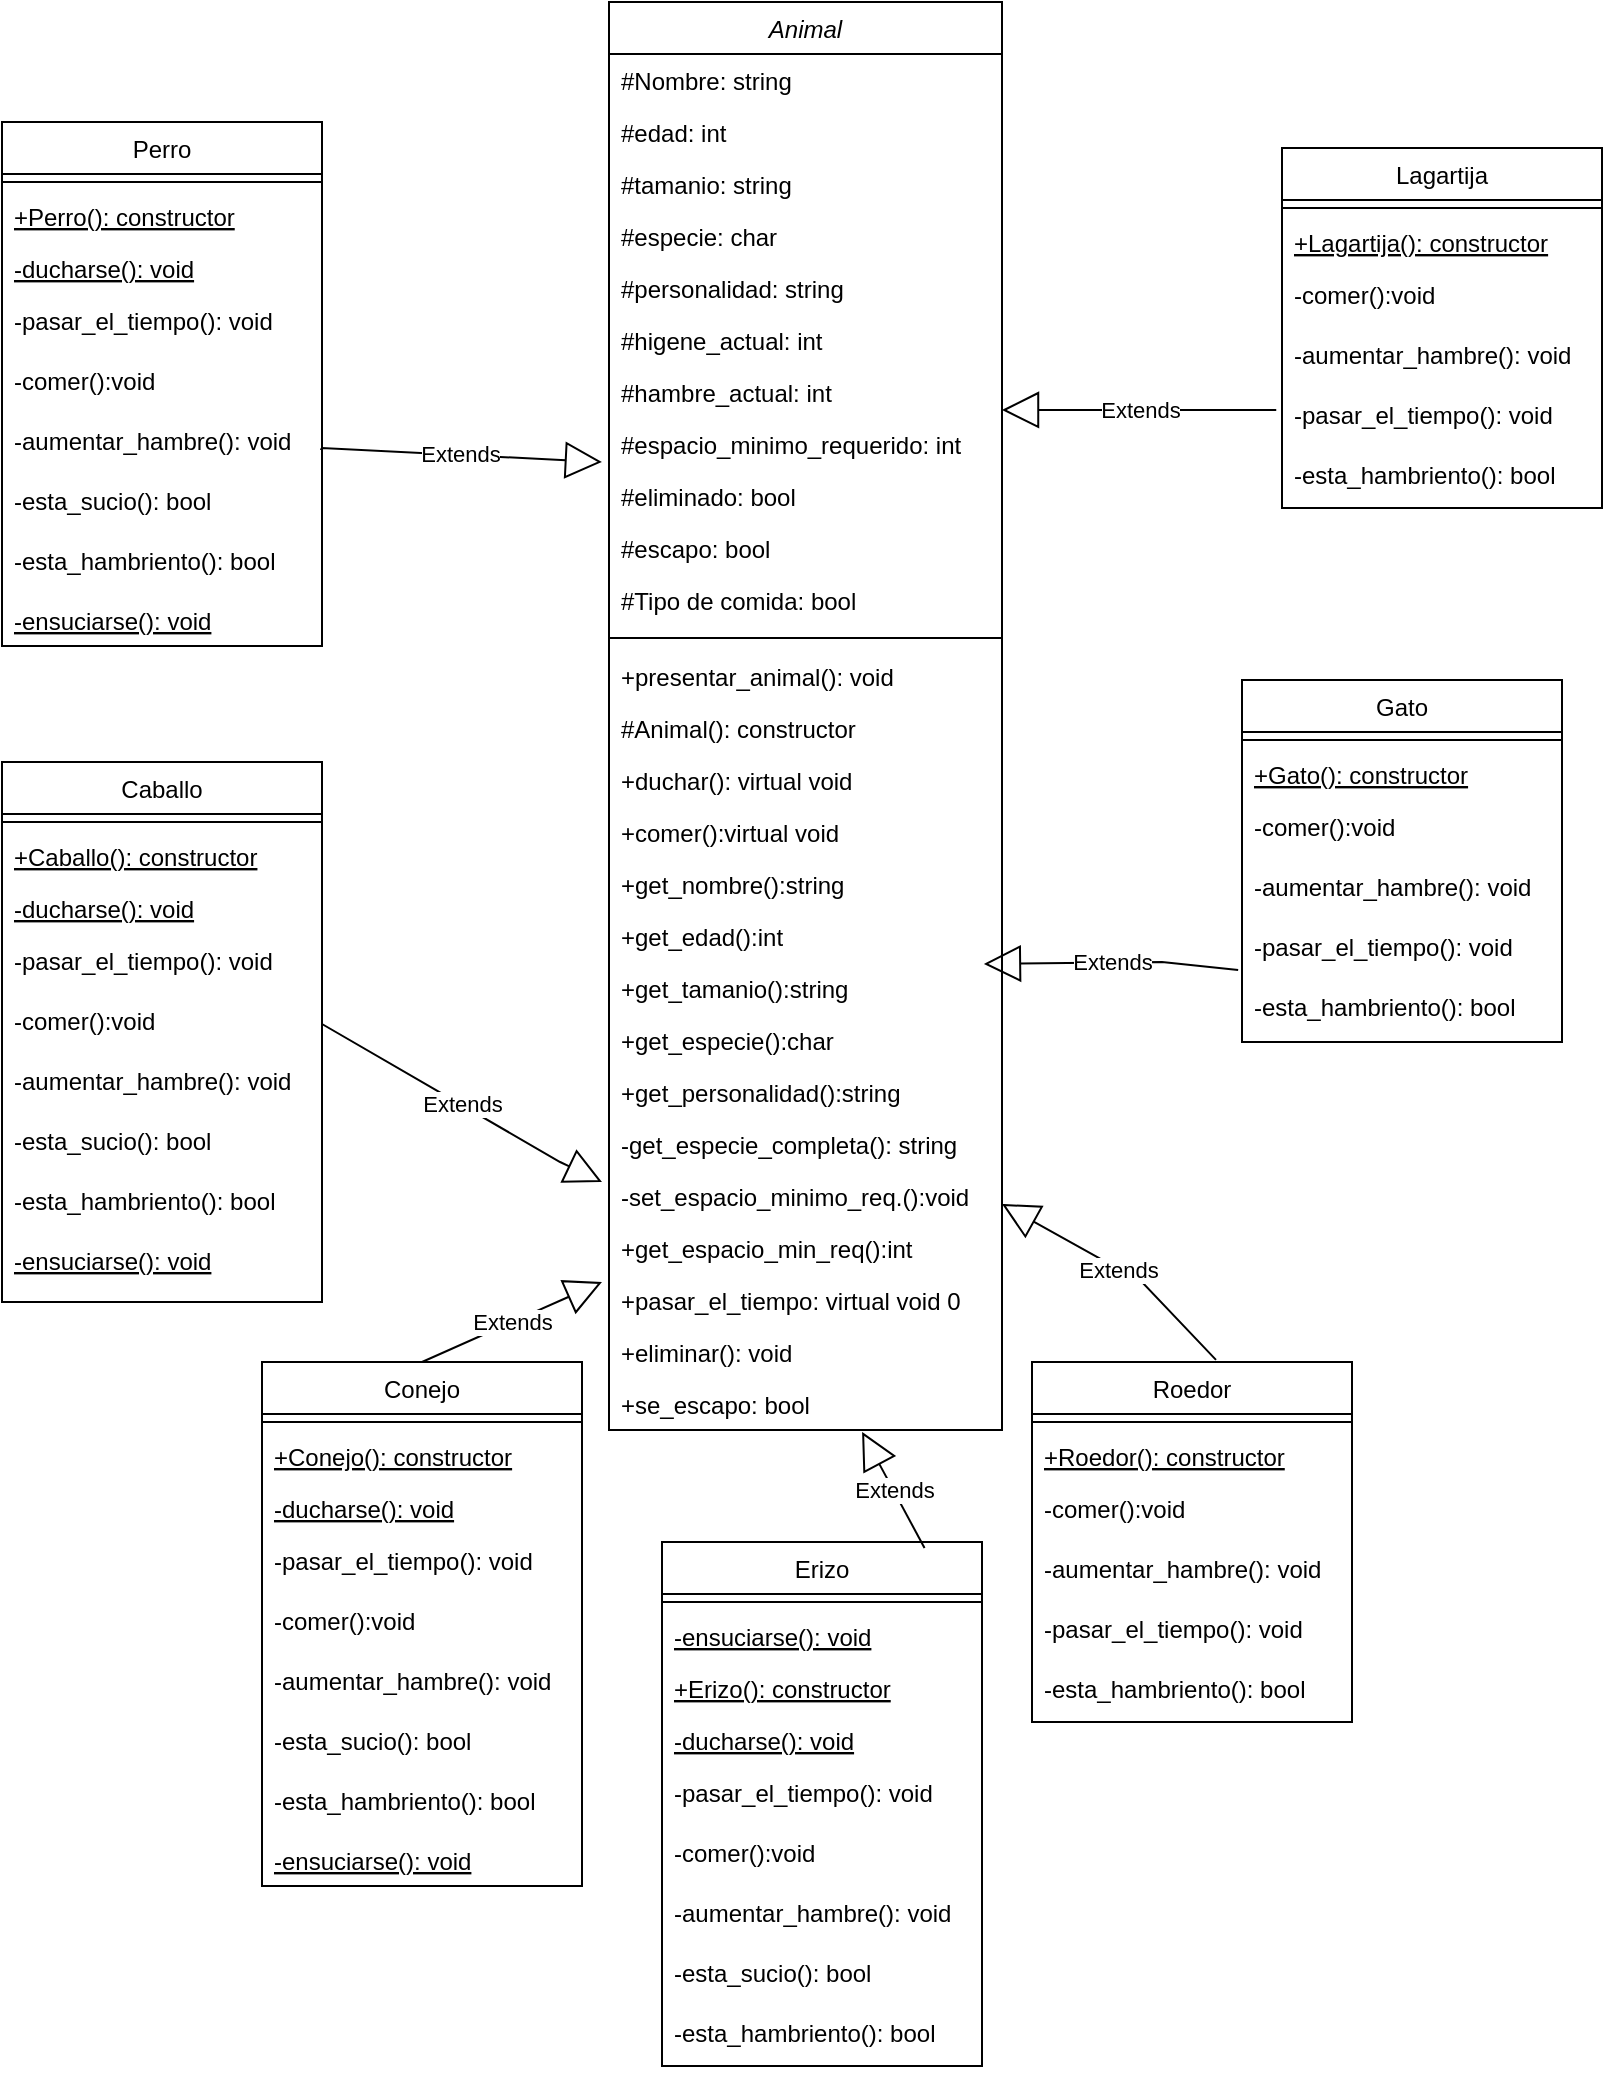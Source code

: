 <mxfile version="20.3.0" type="device"><diagram id="C5RBs43oDa-KdzZeNtuy" name="Page-1"><mxGraphModel dx="1421" dy="904" grid="1" gridSize="10" guides="1" tooltips="1" connect="1" arrows="1" fold="1" page="1" pageScale="1" pageWidth="827" pageHeight="1169" math="0" shadow="0"><root><mxCell id="WIyWlLk6GJQsqaUBKTNV-0"/><mxCell id="WIyWlLk6GJQsqaUBKTNV-1" parent="WIyWlLk6GJQsqaUBKTNV-0"/><mxCell id="zkfFHV4jXpPFQw0GAbJ--0" value="Animal" style="swimlane;fontStyle=2;align=center;verticalAlign=top;childLayout=stackLayout;horizontal=1;startSize=26;horizontalStack=0;resizeParent=1;resizeLast=0;collapsible=1;marginBottom=0;rounded=0;shadow=0;strokeWidth=1;" parent="WIyWlLk6GJQsqaUBKTNV-1" vertex="1"><mxGeometry x="313.5" y="20" width="196.5" height="714" as="geometry"><mxRectangle x="320" y="10" width="160" height="26" as="alternateBounds"/></mxGeometry></mxCell><mxCell id="zkfFHV4jXpPFQw0GAbJ--1" value="#Nombre: string" style="text;align=left;verticalAlign=top;spacingLeft=4;spacingRight=4;overflow=hidden;rotatable=0;points=[[0,0.5],[1,0.5]];portConstraint=eastwest;" parent="zkfFHV4jXpPFQw0GAbJ--0" vertex="1"><mxGeometry y="26" width="196.5" height="26" as="geometry"/></mxCell><mxCell id="zkfFHV4jXpPFQw0GAbJ--2" value="#edad: int" style="text;align=left;verticalAlign=top;spacingLeft=4;spacingRight=4;overflow=hidden;rotatable=0;points=[[0,0.5],[1,0.5]];portConstraint=eastwest;rounded=0;shadow=0;html=0;" parent="zkfFHV4jXpPFQw0GAbJ--0" vertex="1"><mxGeometry y="52" width="196.5" height="26" as="geometry"/></mxCell><mxCell id="zkfFHV4jXpPFQw0GAbJ--3" value="#tamanio: string" style="text;align=left;verticalAlign=top;spacingLeft=4;spacingRight=4;overflow=hidden;rotatable=0;points=[[0,0.5],[1,0.5]];portConstraint=eastwest;rounded=0;shadow=0;html=0;" parent="zkfFHV4jXpPFQw0GAbJ--0" vertex="1"><mxGeometry y="78" width="196.5" height="26" as="geometry"/></mxCell><mxCell id="8zKC5MW9wsFd-dicjq5p-11" value="#especie: char" style="text;align=left;verticalAlign=top;spacingLeft=4;spacingRight=4;overflow=hidden;rotatable=0;points=[[0,0.5],[1,0.5]];portConstraint=eastwest;rounded=0;shadow=0;html=0;" parent="zkfFHV4jXpPFQw0GAbJ--0" vertex="1"><mxGeometry y="104" width="196.5" height="26" as="geometry"/></mxCell><mxCell id="zkfFHV4jXpPFQw0GAbJ--5" value="#personalidad: string" style="text;align=left;verticalAlign=top;spacingLeft=4;spacingRight=4;overflow=hidden;rotatable=0;points=[[0,0.5],[1,0.5]];portConstraint=eastwest;" parent="zkfFHV4jXpPFQw0GAbJ--0" vertex="1"><mxGeometry y="130" width="196.5" height="26" as="geometry"/></mxCell><mxCell id="8zKC5MW9wsFd-dicjq5p-13" value="#higene_actual: int" style="text;align=left;verticalAlign=top;spacingLeft=4;spacingRight=4;overflow=hidden;rotatable=0;points=[[0,0.5],[1,0.5]];portConstraint=eastwest;" parent="zkfFHV4jXpPFQw0GAbJ--0" vertex="1"><mxGeometry y="156" width="196.5" height="26" as="geometry"/></mxCell><mxCell id="8zKC5MW9wsFd-dicjq5p-14" value="#hambre_actual: int" style="text;align=left;verticalAlign=top;spacingLeft=4;spacingRight=4;overflow=hidden;rotatable=0;points=[[0,0.5],[1,0.5]];portConstraint=eastwest;" parent="zkfFHV4jXpPFQw0GAbJ--0" vertex="1"><mxGeometry y="182" width="196.5" height="26" as="geometry"/></mxCell><mxCell id="8zKC5MW9wsFd-dicjq5p-29" value="#espacio_minimo_requerido: int" style="text;align=left;verticalAlign=top;spacingLeft=4;spacingRight=4;overflow=hidden;rotatable=0;points=[[0,0.5],[1,0.5]];portConstraint=eastwest;" parent="zkfFHV4jXpPFQw0GAbJ--0" vertex="1"><mxGeometry y="208" width="196.5" height="26" as="geometry"/></mxCell><mxCell id="NfYvR19Q_Psz9yho2X8H-24" value="#eliminado: bool" style="text;align=left;verticalAlign=top;spacingLeft=4;spacingRight=4;overflow=hidden;rotatable=0;points=[[0,0.5],[1,0.5]];portConstraint=eastwest;" parent="zkfFHV4jXpPFQw0GAbJ--0" vertex="1"><mxGeometry y="234" width="196.5" height="26" as="geometry"/></mxCell><mxCell id="NfYvR19Q_Psz9yho2X8H-25" value="#escapo: bool" style="text;align=left;verticalAlign=top;spacingLeft=4;spacingRight=4;overflow=hidden;rotatable=0;points=[[0,0.5],[1,0.5]];portConstraint=eastwest;" parent="zkfFHV4jXpPFQw0GAbJ--0" vertex="1"><mxGeometry y="260" width="196.5" height="26" as="geometry"/></mxCell><mxCell id="Fmeu_lLP-DyNPr4WQE-D-30" value="#Tipo de comida: bool" style="text;align=left;verticalAlign=top;spacingLeft=4;spacingRight=4;overflow=hidden;rotatable=0;points=[[0,0.5],[1,0.5]];portConstraint=eastwest;" parent="zkfFHV4jXpPFQw0GAbJ--0" vertex="1"><mxGeometry y="286" width="196.5" height="26" as="geometry"/></mxCell><mxCell id="zkfFHV4jXpPFQw0GAbJ--4" value="" style="line;html=1;strokeWidth=1;align=left;verticalAlign=middle;spacingTop=-1;spacingLeft=3;spacingRight=3;rotatable=0;labelPosition=right;points=[];portConstraint=eastwest;" parent="zkfFHV4jXpPFQw0GAbJ--0" vertex="1"><mxGeometry y="312" width="196.5" height="12" as="geometry"/></mxCell><mxCell id="Fmeu_lLP-DyNPr4WQE-D-51" value="+presentar_animal(): void" style="text;align=left;verticalAlign=top;spacingLeft=4;spacingRight=4;overflow=hidden;rotatable=0;points=[[0,0.5],[1,0.5]];portConstraint=eastwest;" parent="zkfFHV4jXpPFQw0GAbJ--0" vertex="1"><mxGeometry y="324" width="196.5" height="26" as="geometry"/></mxCell><mxCell id="Ja2y0xnpc5GSFpquurNK-2" value="#Animal(): constructor" style="text;align=left;verticalAlign=top;spacingLeft=4;spacingRight=4;overflow=hidden;rotatable=0;points=[[0,0.5],[1,0.5]];portConstraint=eastwest;" parent="zkfFHV4jXpPFQw0GAbJ--0" vertex="1"><mxGeometry y="350" width="196.5" height="26" as="geometry"/></mxCell><mxCell id="bbmVvwk8WcpqtMSwADRl-1" value="+duchar(): virtual void" style="text;align=left;verticalAlign=top;spacingLeft=4;spacingRight=4;overflow=hidden;rotatable=0;points=[[0,0.5],[1,0.5]];portConstraint=eastwest;" parent="zkfFHV4jXpPFQw0GAbJ--0" vertex="1"><mxGeometry y="376" width="196.5" height="26" as="geometry"/></mxCell><mxCell id="bbmVvwk8WcpqtMSwADRl-2" value="+comer():virtual void" style="text;align=left;verticalAlign=top;spacingLeft=4;spacingRight=4;overflow=hidden;rotatable=0;points=[[0,0.5],[1,0.5]];portConstraint=eastwest;" parent="zkfFHV4jXpPFQw0GAbJ--0" vertex="1"><mxGeometry y="402" width="196.5" height="26" as="geometry"/></mxCell><mxCell id="bbmVvwk8WcpqtMSwADRl-3" value="+get_nombre():string" style="text;align=left;verticalAlign=top;spacingLeft=4;spacingRight=4;overflow=hidden;rotatable=0;points=[[0,0.5],[1,0.5]];portConstraint=eastwest;" parent="zkfFHV4jXpPFQw0GAbJ--0" vertex="1"><mxGeometry y="428" width="196.5" height="26" as="geometry"/></mxCell><mxCell id="bbmVvwk8WcpqtMSwADRl-4" value="+get_edad():int" style="text;align=left;verticalAlign=top;spacingLeft=4;spacingRight=4;overflow=hidden;rotatable=0;points=[[0,0.5],[1,0.5]];portConstraint=eastwest;" parent="zkfFHV4jXpPFQw0GAbJ--0" vertex="1"><mxGeometry y="454" width="196.5" height="26" as="geometry"/></mxCell><mxCell id="bbmVvwk8WcpqtMSwADRl-5" value="+get_tamanio():string" style="text;align=left;verticalAlign=top;spacingLeft=4;spacingRight=4;overflow=hidden;rotatable=0;points=[[0,0.5],[1,0.5]];portConstraint=eastwest;" parent="zkfFHV4jXpPFQw0GAbJ--0" vertex="1"><mxGeometry y="480" width="196.5" height="26" as="geometry"/></mxCell><mxCell id="bbmVvwk8WcpqtMSwADRl-6" value="+get_especie():char" style="text;align=left;verticalAlign=top;spacingLeft=4;spacingRight=4;overflow=hidden;rotatable=0;points=[[0,0.5],[1,0.5]];portConstraint=eastwest;" parent="zkfFHV4jXpPFQw0GAbJ--0" vertex="1"><mxGeometry y="506" width="196.5" height="26" as="geometry"/></mxCell><mxCell id="bbmVvwk8WcpqtMSwADRl-7" value="+get_personalidad():string" style="text;align=left;verticalAlign=top;spacingLeft=4;spacingRight=4;overflow=hidden;rotatable=0;points=[[0,0.5],[1,0.5]];portConstraint=eastwest;" parent="zkfFHV4jXpPFQw0GAbJ--0" vertex="1"><mxGeometry y="532" width="196.5" height="26" as="geometry"/></mxCell><mxCell id="aZcOpR0cOP_EQhOixbq6-0" value="-get_especie_completa(): string" style="text;align=left;verticalAlign=top;spacingLeft=4;spacingRight=4;overflow=hidden;rotatable=0;points=[[0,0.5],[1,0.5]];portConstraint=eastwest;" parent="zkfFHV4jXpPFQw0GAbJ--0" vertex="1"><mxGeometry y="558" width="196.5" height="26" as="geometry"/></mxCell><mxCell id="Ja2y0xnpc5GSFpquurNK-0" value="-set_espacio_minimo_req.():void" style="text;align=left;verticalAlign=top;spacingLeft=4;spacingRight=4;overflow=hidden;rotatable=0;points=[[0,0.5],[1,0.5]];portConstraint=eastwest;" parent="zkfFHV4jXpPFQw0GAbJ--0" vertex="1"><mxGeometry y="584" width="196.5" height="26" as="geometry"/></mxCell><mxCell id="Ja2y0xnpc5GSFpquurNK-1" value="+get_espacio_min_req():int" style="text;align=left;verticalAlign=top;spacingLeft=4;spacingRight=4;overflow=hidden;rotatable=0;points=[[0,0.5],[1,0.5]];portConstraint=eastwest;" parent="zkfFHV4jXpPFQw0GAbJ--0" vertex="1"><mxGeometry y="610" width="196.5" height="26" as="geometry"/></mxCell><mxCell id="bbmVvwk8WcpqtMSwADRl-0" value="+pasar_el_tiempo: virtual void 0" style="text;align=left;verticalAlign=top;spacingLeft=4;spacingRight=4;overflow=hidden;rotatable=0;points=[[0,0.5],[1,0.5]];portConstraint=eastwest;" parent="zkfFHV4jXpPFQw0GAbJ--0" vertex="1"><mxGeometry y="636" width="196.5" height="26" as="geometry"/></mxCell><mxCell id="NfYvR19Q_Psz9yho2X8H-26" value="+eliminar(): void" style="text;align=left;verticalAlign=top;spacingLeft=4;spacingRight=4;overflow=hidden;rotatable=0;points=[[0,0.5],[1,0.5]];portConstraint=eastwest;" parent="zkfFHV4jXpPFQw0GAbJ--0" vertex="1"><mxGeometry y="662" width="196.5" height="26" as="geometry"/></mxCell><mxCell id="NfYvR19Q_Psz9yho2X8H-27" value="+se_escapo: bool" style="text;align=left;verticalAlign=top;spacingLeft=4;spacingRight=4;overflow=hidden;rotatable=0;points=[[0,0.5],[1,0.5]];portConstraint=eastwest;" parent="zkfFHV4jXpPFQw0GAbJ--0" vertex="1"><mxGeometry y="688" width="196.5" height="26" as="geometry"/></mxCell><mxCell id="xdQl20ogdxoeB0V4dic8-8" value="Erizo" style="swimlane;fontStyle=0;align=center;verticalAlign=top;childLayout=stackLayout;horizontal=1;startSize=26;horizontalStack=0;resizeParent=1;resizeLast=0;collapsible=1;marginBottom=0;rounded=0;shadow=0;strokeWidth=1;" parent="WIyWlLk6GJQsqaUBKTNV-1" vertex="1"><mxGeometry x="340" y="790" width="160" height="262" as="geometry"><mxRectangle x="130" y="380" width="160" height="26" as="alternateBounds"/></mxGeometry></mxCell><mxCell id="xdQl20ogdxoeB0V4dic8-10" value="" style="line;html=1;strokeWidth=1;align=left;verticalAlign=middle;spacingTop=-1;spacingLeft=3;spacingRight=3;rotatable=0;labelPosition=right;points=[];portConstraint=eastwest;" parent="xdQl20ogdxoeB0V4dic8-8" vertex="1"><mxGeometry y="26" width="160" height="8" as="geometry"/></mxCell><mxCell id="WUnXukah3jTYeqj6GbIT-0" value="-ensuciarse(): void" style="text;align=left;verticalAlign=top;spacingLeft=4;spacingRight=4;overflow=hidden;rotatable=0;points=[[0,0.5],[1,0.5]];portConstraint=eastwest;fontStyle=4" parent="xdQl20ogdxoeB0V4dic8-8" vertex="1"><mxGeometry y="34" width="160" height="26" as="geometry"/></mxCell><mxCell id="xdQl20ogdxoeB0V4dic8-14" value="+Erizo(): constructor" style="text;align=left;verticalAlign=top;spacingLeft=4;spacingRight=4;overflow=hidden;rotatable=0;points=[[0,0.5],[1,0.5]];portConstraint=eastwest;fontStyle=4" parent="xdQl20ogdxoeB0V4dic8-8" vertex="1"><mxGeometry y="60" width="160" height="26" as="geometry"/></mxCell><mxCell id="xdQl20ogdxoeB0V4dic8-11" value="-ducharse(): void" style="text;align=left;verticalAlign=top;spacingLeft=4;spacingRight=4;overflow=hidden;rotatable=0;points=[[0,0.5],[1,0.5]];portConstraint=eastwest;fontStyle=4" parent="xdQl20ogdxoeB0V4dic8-8" vertex="1"><mxGeometry y="86" width="160" height="26" as="geometry"/></mxCell><mxCell id="Fmeu_lLP-DyNPr4WQE-D-17" value="-pasar_el_tiempo(): void" style="text;align=left;verticalAlign=top;spacingLeft=4;spacingRight=4;overflow=hidden;rotatable=0;points=[[0,0.5],[1,0.5]];portConstraint=eastwest;" parent="xdQl20ogdxoeB0V4dic8-8" vertex="1"><mxGeometry y="112" width="160" height="30" as="geometry"/></mxCell><mxCell id="Fmeu_lLP-DyNPr4WQE-D-2" value="-comer():void" style="text;align=left;verticalAlign=top;spacingLeft=4;spacingRight=4;overflow=hidden;rotatable=0;points=[[0,0.5],[1,0.5]];portConstraint=eastwest;" parent="xdQl20ogdxoeB0V4dic8-8" vertex="1"><mxGeometry y="142" width="160" height="30" as="geometry"/></mxCell><mxCell id="Fmeu_lLP-DyNPr4WQE-D-13" value="-aumentar_hambre(): void" style="text;align=left;verticalAlign=top;spacingLeft=4;spacingRight=4;overflow=hidden;rotatable=0;points=[[0,0.5],[1,0.5]];portConstraint=eastwest;" parent="xdQl20ogdxoeB0V4dic8-8" vertex="1"><mxGeometry y="172" width="160" height="30" as="geometry"/></mxCell><mxCell id="Fmeu_lLP-DyNPr4WQE-D-15" value="-esta_sucio(): bool" style="text;align=left;verticalAlign=top;spacingLeft=4;spacingRight=4;overflow=hidden;rotatable=0;points=[[0,0.5],[1,0.5]];portConstraint=eastwest;" parent="xdQl20ogdxoeB0V4dic8-8" vertex="1"><mxGeometry y="202" width="160" height="30" as="geometry"/></mxCell><mxCell id="Fmeu_lLP-DyNPr4WQE-D-14" value="-esta_hambriento(): bool" style="text;align=left;verticalAlign=top;spacingLeft=4;spacingRight=4;overflow=hidden;rotatable=0;points=[[0,0.5],[1,0.5]];portConstraint=eastwest;" parent="xdQl20ogdxoeB0V4dic8-8" vertex="1"><mxGeometry y="232" width="160" height="30" as="geometry"/></mxCell><mxCell id="xdQl20ogdxoeB0V4dic8-19" value="Gato" style="swimlane;fontStyle=0;align=center;verticalAlign=top;childLayout=stackLayout;horizontal=1;startSize=26;horizontalStack=0;resizeParent=1;resizeLast=0;collapsible=1;marginBottom=0;rounded=0;shadow=0;strokeWidth=1;" parent="WIyWlLk6GJQsqaUBKTNV-1" vertex="1"><mxGeometry x="630" y="359" width="160" height="181" as="geometry"><mxRectangle x="130" y="380" width="160" height="26" as="alternateBounds"/></mxGeometry></mxCell><mxCell id="xdQl20ogdxoeB0V4dic8-21" value="" style="line;html=1;strokeWidth=1;align=left;verticalAlign=middle;spacingTop=-1;spacingLeft=3;spacingRight=3;rotatable=0;labelPosition=right;points=[];portConstraint=eastwest;" parent="xdQl20ogdxoeB0V4dic8-19" vertex="1"><mxGeometry y="26" width="160" height="8" as="geometry"/></mxCell><mxCell id="xdQl20ogdxoeB0V4dic8-23" value="+Gato(): constructor" style="text;align=left;verticalAlign=top;spacingLeft=4;spacingRight=4;overflow=hidden;rotatable=0;points=[[0,0.5],[1,0.5]];portConstraint=eastwest;fontStyle=4" parent="xdQl20ogdxoeB0V4dic8-19" vertex="1"><mxGeometry y="34" width="160" height="26" as="geometry"/></mxCell><mxCell id="Fmeu_lLP-DyNPr4WQE-D-4" value="-comer():void" style="text;align=left;verticalAlign=top;spacingLeft=4;spacingRight=4;overflow=hidden;rotatable=0;points=[[0,0.5],[1,0.5]];portConstraint=eastwest;" parent="xdQl20ogdxoeB0V4dic8-19" vertex="1"><mxGeometry y="60" width="160" height="30" as="geometry"/></mxCell><mxCell id="Fmeu_lLP-DyNPr4WQE-D-10" value="-aumentar_hambre(): void" style="text;align=left;verticalAlign=top;spacingLeft=4;spacingRight=4;overflow=hidden;rotatable=0;points=[[0,0.5],[1,0.5]];portConstraint=eastwest;" parent="xdQl20ogdxoeB0V4dic8-19" vertex="1"><mxGeometry y="90" width="160" height="30" as="geometry"/></mxCell><mxCell id="Fmeu_lLP-DyNPr4WQE-D-55" value="-pasar_el_tiempo(): void" style="text;align=left;verticalAlign=top;spacingLeft=4;spacingRight=4;overflow=hidden;rotatable=0;points=[[0,0.5],[1,0.5]];portConstraint=eastwest;" parent="xdQl20ogdxoeB0V4dic8-19" vertex="1"><mxGeometry y="120" width="160" height="30" as="geometry"/></mxCell><mxCell id="Fmeu_lLP-DyNPr4WQE-D-53" value="-esta_hambriento(): bool" style="text;align=left;verticalAlign=top;spacingLeft=4;spacingRight=4;overflow=hidden;rotatable=0;points=[[0,0.5],[1,0.5]];portConstraint=eastwest;" parent="xdQl20ogdxoeB0V4dic8-19" vertex="1"><mxGeometry y="150" width="160" height="30" as="geometry"/></mxCell><mxCell id="xdQl20ogdxoeB0V4dic8-24" value="Roedor" style="swimlane;fontStyle=0;align=center;verticalAlign=top;childLayout=stackLayout;horizontal=1;startSize=26;horizontalStack=0;resizeParent=1;resizeLast=0;collapsible=1;marginBottom=0;rounded=0;shadow=0;strokeWidth=1;" parent="WIyWlLk6GJQsqaUBKTNV-1" vertex="1"><mxGeometry x="525" y="700" width="160" height="180" as="geometry"><mxRectangle x="130" y="380" width="160" height="26" as="alternateBounds"/></mxGeometry></mxCell><mxCell id="xdQl20ogdxoeB0V4dic8-26" value="" style="line;html=1;strokeWidth=1;align=left;verticalAlign=middle;spacingTop=-1;spacingLeft=3;spacingRight=3;rotatable=0;labelPosition=right;points=[];portConstraint=eastwest;" parent="xdQl20ogdxoeB0V4dic8-24" vertex="1"><mxGeometry y="26" width="160" height="8" as="geometry"/></mxCell><mxCell id="xdQl20ogdxoeB0V4dic8-27" value="+Roedor(): constructor" style="text;align=left;verticalAlign=top;spacingLeft=4;spacingRight=4;overflow=hidden;rotatable=0;points=[[0,0.5],[1,0.5]];portConstraint=eastwest;fontStyle=4" parent="xdQl20ogdxoeB0V4dic8-24" vertex="1"><mxGeometry y="34" width="160" height="26" as="geometry"/></mxCell><mxCell id="Fmeu_lLP-DyNPr4WQE-D-3" value="-comer():void" style="text;align=left;verticalAlign=top;spacingLeft=4;spacingRight=4;overflow=hidden;rotatable=0;points=[[0,0.5],[1,0.5]];portConstraint=eastwest;" parent="xdQl20ogdxoeB0V4dic8-24" vertex="1"><mxGeometry y="60" width="160" height="30" as="geometry"/></mxCell><mxCell id="Fmeu_lLP-DyNPr4WQE-D-12" value="-aumentar_hambre(): void" style="text;align=left;verticalAlign=top;spacingLeft=4;spacingRight=4;overflow=hidden;rotatable=0;points=[[0,0.5],[1,0.5]];portConstraint=eastwest;" parent="xdQl20ogdxoeB0V4dic8-24" vertex="1"><mxGeometry y="90" width="160" height="30" as="geometry"/></mxCell><mxCell id="Fmeu_lLP-DyNPr4WQE-D-57" value="-pasar_el_tiempo(): void" style="text;align=left;verticalAlign=top;spacingLeft=4;spacingRight=4;overflow=hidden;rotatable=0;points=[[0,0.5],[1,0.5]];portConstraint=eastwest;" parent="xdQl20ogdxoeB0V4dic8-24" vertex="1"><mxGeometry y="120" width="160" height="30" as="geometry"/></mxCell><mxCell id="Fmeu_lLP-DyNPr4WQE-D-54" value="-esta_hambriento(): bool" style="text;align=left;verticalAlign=top;spacingLeft=4;spacingRight=4;overflow=hidden;rotatable=0;points=[[0,0.5],[1,0.5]];portConstraint=eastwest;" parent="xdQl20ogdxoeB0V4dic8-24" vertex="1"><mxGeometry y="150" width="160" height="30" as="geometry"/></mxCell><mxCell id="xdQl20ogdxoeB0V4dic8-28" value="Lagartija" style="swimlane;fontStyle=0;align=center;verticalAlign=top;childLayout=stackLayout;horizontal=1;startSize=26;horizontalStack=0;resizeParent=1;resizeLast=0;collapsible=1;marginBottom=0;rounded=0;shadow=0;strokeWidth=1;" parent="WIyWlLk6GJQsqaUBKTNV-1" vertex="1"><mxGeometry x="650" y="93" width="160" height="180" as="geometry"><mxRectangle x="130" y="380" width="160" height="26" as="alternateBounds"/></mxGeometry></mxCell><mxCell id="xdQl20ogdxoeB0V4dic8-30" value="" style="line;html=1;strokeWidth=1;align=left;verticalAlign=middle;spacingTop=-1;spacingLeft=3;spacingRight=3;rotatable=0;labelPosition=right;points=[];portConstraint=eastwest;" parent="xdQl20ogdxoeB0V4dic8-28" vertex="1"><mxGeometry y="26" width="160" height="8" as="geometry"/></mxCell><mxCell id="xdQl20ogdxoeB0V4dic8-31" value="+Lagartija(): constructor" style="text;align=left;verticalAlign=top;spacingLeft=4;spacingRight=4;overflow=hidden;rotatable=0;points=[[0,0.5],[1,0.5]];portConstraint=eastwest;fontStyle=4" parent="xdQl20ogdxoeB0V4dic8-28" vertex="1"><mxGeometry y="34" width="160" height="26" as="geometry"/></mxCell><mxCell id="Fmeu_lLP-DyNPr4WQE-D-5" value="-comer():void" style="text;align=left;verticalAlign=top;spacingLeft=4;spacingRight=4;overflow=hidden;rotatable=0;points=[[0,0.5],[1,0.5]];portConstraint=eastwest;" parent="xdQl20ogdxoeB0V4dic8-28" vertex="1"><mxGeometry y="60" width="160" height="30" as="geometry"/></mxCell><mxCell id="Fmeu_lLP-DyNPr4WQE-D-11" value="-aumentar_hambre(): void" style="text;align=left;verticalAlign=top;spacingLeft=4;spacingRight=4;overflow=hidden;rotatable=0;points=[[0,0.5],[1,0.5]];portConstraint=eastwest;" parent="xdQl20ogdxoeB0V4dic8-28" vertex="1"><mxGeometry y="90" width="160" height="30" as="geometry"/></mxCell><mxCell id="Fmeu_lLP-DyNPr4WQE-D-56" value="-pasar_el_tiempo(): void" style="text;align=left;verticalAlign=top;spacingLeft=4;spacingRight=4;overflow=hidden;rotatable=0;points=[[0,0.5],[1,0.5]];portConstraint=eastwest;" parent="xdQl20ogdxoeB0V4dic8-28" vertex="1"><mxGeometry y="120" width="160" height="30" as="geometry"/></mxCell><mxCell id="Fmeu_lLP-DyNPr4WQE-D-52" value="-esta_hambriento(): bool" style="text;align=left;verticalAlign=top;spacingLeft=4;spacingRight=4;overflow=hidden;rotatable=0;points=[[0,0.5],[1,0.5]];portConstraint=eastwest;" parent="xdQl20ogdxoeB0V4dic8-28" vertex="1"><mxGeometry y="150" width="160" height="30" as="geometry"/></mxCell><mxCell id="Fmeu_lLP-DyNPr4WQE-D-18" value="Conejo" style="swimlane;fontStyle=0;align=center;verticalAlign=top;childLayout=stackLayout;horizontal=1;startSize=26;horizontalStack=0;resizeParent=1;resizeLast=0;collapsible=1;marginBottom=0;rounded=0;shadow=0;strokeWidth=1;" parent="WIyWlLk6GJQsqaUBKTNV-1" vertex="1"><mxGeometry x="140" y="700" width="160" height="262" as="geometry"><mxRectangle x="130" y="380" width="160" height="26" as="alternateBounds"/></mxGeometry></mxCell><mxCell id="Fmeu_lLP-DyNPr4WQE-D-20" value="" style="line;html=1;strokeWidth=1;align=left;verticalAlign=middle;spacingTop=-1;spacingLeft=3;spacingRight=3;rotatable=0;labelPosition=right;points=[];portConstraint=eastwest;" parent="Fmeu_lLP-DyNPr4WQE-D-18" vertex="1"><mxGeometry y="26" width="160" height="8" as="geometry"/></mxCell><mxCell id="Fmeu_lLP-DyNPr4WQE-D-21" value="+Conejo(): constructor" style="text;align=left;verticalAlign=top;spacingLeft=4;spacingRight=4;overflow=hidden;rotatable=0;points=[[0,0.5],[1,0.5]];portConstraint=eastwest;fontStyle=4" parent="Fmeu_lLP-DyNPr4WQE-D-18" vertex="1"><mxGeometry y="34" width="160" height="26" as="geometry"/></mxCell><mxCell id="Fmeu_lLP-DyNPr4WQE-D-22" value="-ducharse(): void" style="text;align=left;verticalAlign=top;spacingLeft=4;spacingRight=4;overflow=hidden;rotatable=0;points=[[0,0.5],[1,0.5]];portConstraint=eastwest;fontStyle=4" parent="Fmeu_lLP-DyNPr4WQE-D-18" vertex="1"><mxGeometry y="60" width="160" height="26" as="geometry"/></mxCell><mxCell id="Fmeu_lLP-DyNPr4WQE-D-23" value="-pasar_el_tiempo(): void" style="text;align=left;verticalAlign=top;spacingLeft=4;spacingRight=4;overflow=hidden;rotatable=0;points=[[0,0.5],[1,0.5]];portConstraint=eastwest;" parent="Fmeu_lLP-DyNPr4WQE-D-18" vertex="1"><mxGeometry y="86" width="160" height="30" as="geometry"/></mxCell><mxCell id="Fmeu_lLP-DyNPr4WQE-D-24" value="-comer():void" style="text;align=left;verticalAlign=top;spacingLeft=4;spacingRight=4;overflow=hidden;rotatable=0;points=[[0,0.5],[1,0.5]];portConstraint=eastwest;" parent="Fmeu_lLP-DyNPr4WQE-D-18" vertex="1"><mxGeometry y="116" width="160" height="30" as="geometry"/></mxCell><mxCell id="Fmeu_lLP-DyNPr4WQE-D-25" value="-aumentar_hambre(): void" style="text;align=left;verticalAlign=top;spacingLeft=4;spacingRight=4;overflow=hidden;rotatable=0;points=[[0,0.5],[1,0.5]];portConstraint=eastwest;" parent="Fmeu_lLP-DyNPr4WQE-D-18" vertex="1"><mxGeometry y="146" width="160" height="30" as="geometry"/></mxCell><mxCell id="Fmeu_lLP-DyNPr4WQE-D-26" value="-esta_sucio(): bool" style="text;align=left;verticalAlign=top;spacingLeft=4;spacingRight=4;overflow=hidden;rotatable=0;points=[[0,0.5],[1,0.5]];portConstraint=eastwest;" parent="Fmeu_lLP-DyNPr4WQE-D-18" vertex="1"><mxGeometry y="176" width="160" height="30" as="geometry"/></mxCell><mxCell id="Fmeu_lLP-DyNPr4WQE-D-27" value="-esta_hambriento(): bool" style="text;align=left;verticalAlign=top;spacingLeft=4;spacingRight=4;overflow=hidden;rotatable=0;points=[[0,0.5],[1,0.5]];portConstraint=eastwest;" parent="Fmeu_lLP-DyNPr4WQE-D-18" vertex="1"><mxGeometry y="206" width="160" height="30" as="geometry"/></mxCell><mxCell id="Fmeu_lLP-DyNPr4WQE-D-28" value="-ensuciarse(): void" style="text;align=left;verticalAlign=top;spacingLeft=4;spacingRight=4;overflow=hidden;rotatable=0;points=[[0,0.5],[1,0.5]];portConstraint=eastwest;fontStyle=4" parent="Fmeu_lLP-DyNPr4WQE-D-18" vertex="1"><mxGeometry y="236" width="160" height="26" as="geometry"/></mxCell><mxCell id="Fmeu_lLP-DyNPr4WQE-D-29" value="Caballo" style="swimlane;fontStyle=0;align=center;verticalAlign=top;childLayout=stackLayout;horizontal=1;startSize=26;horizontalStack=0;resizeParent=1;resizeLast=0;collapsible=1;marginBottom=0;rounded=0;shadow=0;strokeWidth=1;" parent="WIyWlLk6GJQsqaUBKTNV-1" vertex="1"><mxGeometry x="10" y="400" width="160" height="270" as="geometry"><mxRectangle x="130" y="380" width="160" height="26" as="alternateBounds"/></mxGeometry></mxCell><mxCell id="Fmeu_lLP-DyNPr4WQE-D-31" value="" style="line;html=1;strokeWidth=1;align=left;verticalAlign=middle;spacingTop=-1;spacingLeft=3;spacingRight=3;rotatable=0;labelPosition=right;points=[];portConstraint=eastwest;" parent="Fmeu_lLP-DyNPr4WQE-D-29" vertex="1"><mxGeometry y="26" width="160" height="8" as="geometry"/></mxCell><mxCell id="Fmeu_lLP-DyNPr4WQE-D-32" value="+Caballo(): constructor" style="text;align=left;verticalAlign=top;spacingLeft=4;spacingRight=4;overflow=hidden;rotatable=0;points=[[0,0.5],[1,0.5]];portConstraint=eastwest;fontStyle=4" parent="Fmeu_lLP-DyNPr4WQE-D-29" vertex="1"><mxGeometry y="34" width="160" height="26" as="geometry"/></mxCell><mxCell id="Fmeu_lLP-DyNPr4WQE-D-33" value="-ducharse(): void" style="text;align=left;verticalAlign=top;spacingLeft=4;spacingRight=4;overflow=hidden;rotatable=0;points=[[0,0.5],[1,0.5]];portConstraint=eastwest;fontStyle=4" parent="Fmeu_lLP-DyNPr4WQE-D-29" vertex="1"><mxGeometry y="60" width="160" height="26" as="geometry"/></mxCell><mxCell id="Fmeu_lLP-DyNPr4WQE-D-34" value="-pasar_el_tiempo(): void" style="text;align=left;verticalAlign=top;spacingLeft=4;spacingRight=4;overflow=hidden;rotatable=0;points=[[0,0.5],[1,0.5]];portConstraint=eastwest;" parent="Fmeu_lLP-DyNPr4WQE-D-29" vertex="1"><mxGeometry y="86" width="160" height="30" as="geometry"/></mxCell><mxCell id="Fmeu_lLP-DyNPr4WQE-D-35" value="-comer():void" style="text;align=left;verticalAlign=top;spacingLeft=4;spacingRight=4;overflow=hidden;rotatable=0;points=[[0,0.5],[1,0.5]];portConstraint=eastwest;" parent="Fmeu_lLP-DyNPr4WQE-D-29" vertex="1"><mxGeometry y="116" width="160" height="30" as="geometry"/></mxCell><mxCell id="Fmeu_lLP-DyNPr4WQE-D-36" value="-aumentar_hambre(): void" style="text;align=left;verticalAlign=top;spacingLeft=4;spacingRight=4;overflow=hidden;rotatable=0;points=[[0,0.5],[1,0.5]];portConstraint=eastwest;" parent="Fmeu_lLP-DyNPr4WQE-D-29" vertex="1"><mxGeometry y="146" width="160" height="30" as="geometry"/></mxCell><mxCell id="Fmeu_lLP-DyNPr4WQE-D-37" value="-esta_sucio(): bool" style="text;align=left;verticalAlign=top;spacingLeft=4;spacingRight=4;overflow=hidden;rotatable=0;points=[[0,0.5],[1,0.5]];portConstraint=eastwest;" parent="Fmeu_lLP-DyNPr4WQE-D-29" vertex="1"><mxGeometry y="176" width="160" height="30" as="geometry"/></mxCell><mxCell id="Fmeu_lLP-DyNPr4WQE-D-38" value="-esta_hambriento(): bool" style="text;align=left;verticalAlign=top;spacingLeft=4;spacingRight=4;overflow=hidden;rotatable=0;points=[[0,0.5],[1,0.5]];portConstraint=eastwest;" parent="Fmeu_lLP-DyNPr4WQE-D-29" vertex="1"><mxGeometry y="206" width="160" height="30" as="geometry"/></mxCell><mxCell id="Fmeu_lLP-DyNPr4WQE-D-39" value="-ensuciarse(): void" style="text;align=left;verticalAlign=top;spacingLeft=4;spacingRight=4;overflow=hidden;rotatable=0;points=[[0,0.5],[1,0.5]];portConstraint=eastwest;fontStyle=4" parent="Fmeu_lLP-DyNPr4WQE-D-29" vertex="1"><mxGeometry y="236" width="160" height="26" as="geometry"/></mxCell><mxCell id="Fmeu_lLP-DyNPr4WQE-D-40" value="Perro" style="swimlane;fontStyle=0;align=center;verticalAlign=top;childLayout=stackLayout;horizontal=1;startSize=26;horizontalStack=0;resizeParent=1;resizeLast=0;collapsible=1;marginBottom=0;rounded=0;shadow=0;strokeWidth=1;" parent="WIyWlLk6GJQsqaUBKTNV-1" vertex="1"><mxGeometry x="10" y="80" width="160" height="262" as="geometry"><mxRectangle x="130" y="380" width="160" height="26" as="alternateBounds"/></mxGeometry></mxCell><mxCell id="Fmeu_lLP-DyNPr4WQE-D-42" value="" style="line;html=1;strokeWidth=1;align=left;verticalAlign=middle;spacingTop=-1;spacingLeft=3;spacingRight=3;rotatable=0;labelPosition=right;points=[];portConstraint=eastwest;" parent="Fmeu_lLP-DyNPr4WQE-D-40" vertex="1"><mxGeometry y="26" width="160" height="8" as="geometry"/></mxCell><mxCell id="Fmeu_lLP-DyNPr4WQE-D-43" value="+Perro(): constructor" style="text;align=left;verticalAlign=top;spacingLeft=4;spacingRight=4;overflow=hidden;rotatable=0;points=[[0,0.5],[1,0.5]];portConstraint=eastwest;fontStyle=4" parent="Fmeu_lLP-DyNPr4WQE-D-40" vertex="1"><mxGeometry y="34" width="160" height="26" as="geometry"/></mxCell><mxCell id="Fmeu_lLP-DyNPr4WQE-D-44" value="-ducharse(): void" style="text;align=left;verticalAlign=top;spacingLeft=4;spacingRight=4;overflow=hidden;rotatable=0;points=[[0,0.5],[1,0.5]];portConstraint=eastwest;fontStyle=4" parent="Fmeu_lLP-DyNPr4WQE-D-40" vertex="1"><mxGeometry y="60" width="160" height="26" as="geometry"/></mxCell><mxCell id="Fmeu_lLP-DyNPr4WQE-D-45" value="-pasar_el_tiempo(): void" style="text;align=left;verticalAlign=top;spacingLeft=4;spacingRight=4;overflow=hidden;rotatable=0;points=[[0,0.5],[1,0.5]];portConstraint=eastwest;" parent="Fmeu_lLP-DyNPr4WQE-D-40" vertex="1"><mxGeometry y="86" width="160" height="30" as="geometry"/></mxCell><mxCell id="Fmeu_lLP-DyNPr4WQE-D-46" value="-comer():void" style="text;align=left;verticalAlign=top;spacingLeft=4;spacingRight=4;overflow=hidden;rotatable=0;points=[[0,0.5],[1,0.5]];portConstraint=eastwest;" parent="Fmeu_lLP-DyNPr4WQE-D-40" vertex="1"><mxGeometry y="116" width="160" height="30" as="geometry"/></mxCell><mxCell id="Fmeu_lLP-DyNPr4WQE-D-47" value="-aumentar_hambre(): void" style="text;align=left;verticalAlign=top;spacingLeft=4;spacingRight=4;overflow=hidden;rotatable=0;points=[[0,0.5],[1,0.5]];portConstraint=eastwest;" parent="Fmeu_lLP-DyNPr4WQE-D-40" vertex="1"><mxGeometry y="146" width="160" height="30" as="geometry"/></mxCell><mxCell id="Fmeu_lLP-DyNPr4WQE-D-48" value="-esta_sucio(): bool" style="text;align=left;verticalAlign=top;spacingLeft=4;spacingRight=4;overflow=hidden;rotatable=0;points=[[0,0.5],[1,0.5]];portConstraint=eastwest;" parent="Fmeu_lLP-DyNPr4WQE-D-40" vertex="1"><mxGeometry y="176" width="160" height="30" as="geometry"/></mxCell><mxCell id="Fmeu_lLP-DyNPr4WQE-D-49" value="-esta_hambriento(): bool" style="text;align=left;verticalAlign=top;spacingLeft=4;spacingRight=4;overflow=hidden;rotatable=0;points=[[0,0.5],[1,0.5]];portConstraint=eastwest;" parent="Fmeu_lLP-DyNPr4WQE-D-40" vertex="1"><mxGeometry y="206" width="160" height="30" as="geometry"/></mxCell><mxCell id="Fmeu_lLP-DyNPr4WQE-D-50" value="-ensuciarse(): void" style="text;align=left;verticalAlign=top;spacingLeft=4;spacingRight=4;overflow=hidden;rotatable=0;points=[[0,0.5],[1,0.5]];portConstraint=eastwest;fontStyle=4" parent="Fmeu_lLP-DyNPr4WQE-D-40" vertex="1"><mxGeometry y="236" width="160" height="26" as="geometry"/></mxCell><mxCell id="nHa1rr3fbD_-_EYfFSSQ-0" value="Extends" style="endArrow=block;endSize=16;endFill=0;html=1;rounded=0;entryX=0.954;entryY=0.038;entryDx=0;entryDy=0;entryPerimeter=0;exitX=-0.012;exitY=0.833;exitDx=0;exitDy=0;exitPerimeter=0;" edge="1" parent="WIyWlLk6GJQsqaUBKTNV-1" source="Fmeu_lLP-DyNPr4WQE-D-55" target="bbmVvwk8WcpqtMSwADRl-5"><mxGeometry width="160" relative="1" as="geometry"><mxPoint x="640" y="600" as="sourcePoint"/><mxPoint x="710" y="600" as="targetPoint"/><Array as="points"><mxPoint x="590" y="500"/></Array></mxGeometry></mxCell><mxCell id="nHa1rr3fbD_-_EYfFSSQ-2" value="Extends" style="endArrow=block;endSize=16;endFill=0;html=1;rounded=0;entryX=0.954;entryY=0.038;entryDx=0;entryDy=0;entryPerimeter=0;exitX=0.575;exitY=-0.006;exitDx=0;exitDy=0;exitPerimeter=0;" edge="1" parent="WIyWlLk6GJQsqaUBKTNV-1" source="xdQl20ogdxoeB0V4dic8-24"><mxGeometry width="160" relative="1" as="geometry"><mxPoint x="637.12" y="623.99" as="sourcePoint"/><mxPoint x="510.001" y="620.988" as="targetPoint"/><Array as="points"><mxPoint x="580" y="660"/></Array></mxGeometry></mxCell><mxCell id="nHa1rr3fbD_-_EYfFSSQ-3" value="Extends" style="endArrow=block;endSize=16;endFill=0;html=1;rounded=0;exitX=1;exitY=0.5;exitDx=0;exitDy=0;" edge="1" parent="WIyWlLk6GJQsqaUBKTNV-1" source="Fmeu_lLP-DyNPr4WQE-D-35"><mxGeometry width="160" relative="1" as="geometry"><mxPoint x="327.12" y="603.99" as="sourcePoint"/><mxPoint x="310" y="610" as="targetPoint"/><Array as="points"><mxPoint x="289.04" y="600"/></Array></mxGeometry></mxCell><mxCell id="nHa1rr3fbD_-_EYfFSSQ-4" value="Extends" style="endArrow=block;endSize=16;endFill=0;html=1;rounded=0;entryX=0.644;entryY=1.038;entryDx=0;entryDy=0;entryPerimeter=0;" edge="1" parent="WIyWlLk6GJQsqaUBKTNV-1" target="NfYvR19Q_Psz9yho2X8H-27"><mxGeometry width="160" relative="1" as="geometry"><mxPoint x="471.27" y="793.01" as="sourcePoint"/><mxPoint x="352.231" y="733.998" as="targetPoint"/><Array as="points"/></mxGeometry></mxCell><mxCell id="nHa1rr3fbD_-_EYfFSSQ-5" value="Extends" style="endArrow=block;endSize=16;endFill=0;html=1;rounded=0;entryX=1;entryY=0.846;entryDx=0;entryDy=0;entryPerimeter=0;exitX=-0.012;exitY=0.833;exitDx=0;exitDy=0;exitPerimeter=0;" edge="1" parent="WIyWlLk6GJQsqaUBKTNV-1" target="8zKC5MW9wsFd-dicjq5p-14"><mxGeometry width="160" relative="1" as="geometry"><mxPoint x="647.12" y="223.99" as="sourcePoint"/><mxPoint x="520.001" y="220.988" as="targetPoint"/><Array as="points"/></mxGeometry></mxCell><mxCell id="nHa1rr3fbD_-_EYfFSSQ-6" value="Extends" style="endArrow=block;endSize=16;endFill=0;html=1;rounded=0;exitX=0.996;exitY=0.6;exitDx=0;exitDy=0;exitPerimeter=0;entryX=-0.018;entryY=0.846;entryDx=0;entryDy=0;entryPerimeter=0;" edge="1" parent="WIyWlLk6GJQsqaUBKTNV-1" source="Fmeu_lLP-DyNPr4WQE-D-47" target="8zKC5MW9wsFd-dicjq5p-29"><mxGeometry width="160" relative="1" as="geometry"><mxPoint x="208.08" y="246.99" as="sourcePoint"/><mxPoint x="250" y="273" as="targetPoint"/><Array as="points"><mxPoint x="170" y="243"/></Array></mxGeometry></mxCell><mxCell id="nHa1rr3fbD_-_EYfFSSQ-7" value="Extends" style="endArrow=block;endSize=16;endFill=0;html=1;rounded=0;exitX=0.5;exitY=0;exitDx=0;exitDy=0;" edge="1" parent="WIyWlLk6GJQsqaUBKTNV-1" source="Fmeu_lLP-DyNPr4WQE-D-18"><mxGeometry width="160" relative="1" as="geometry"><mxPoint x="150" y="700" as="sourcePoint"/><mxPoint x="310" y="660" as="targetPoint"/><Array as="points"/></mxGeometry></mxCell></root></mxGraphModel></diagram></mxfile>